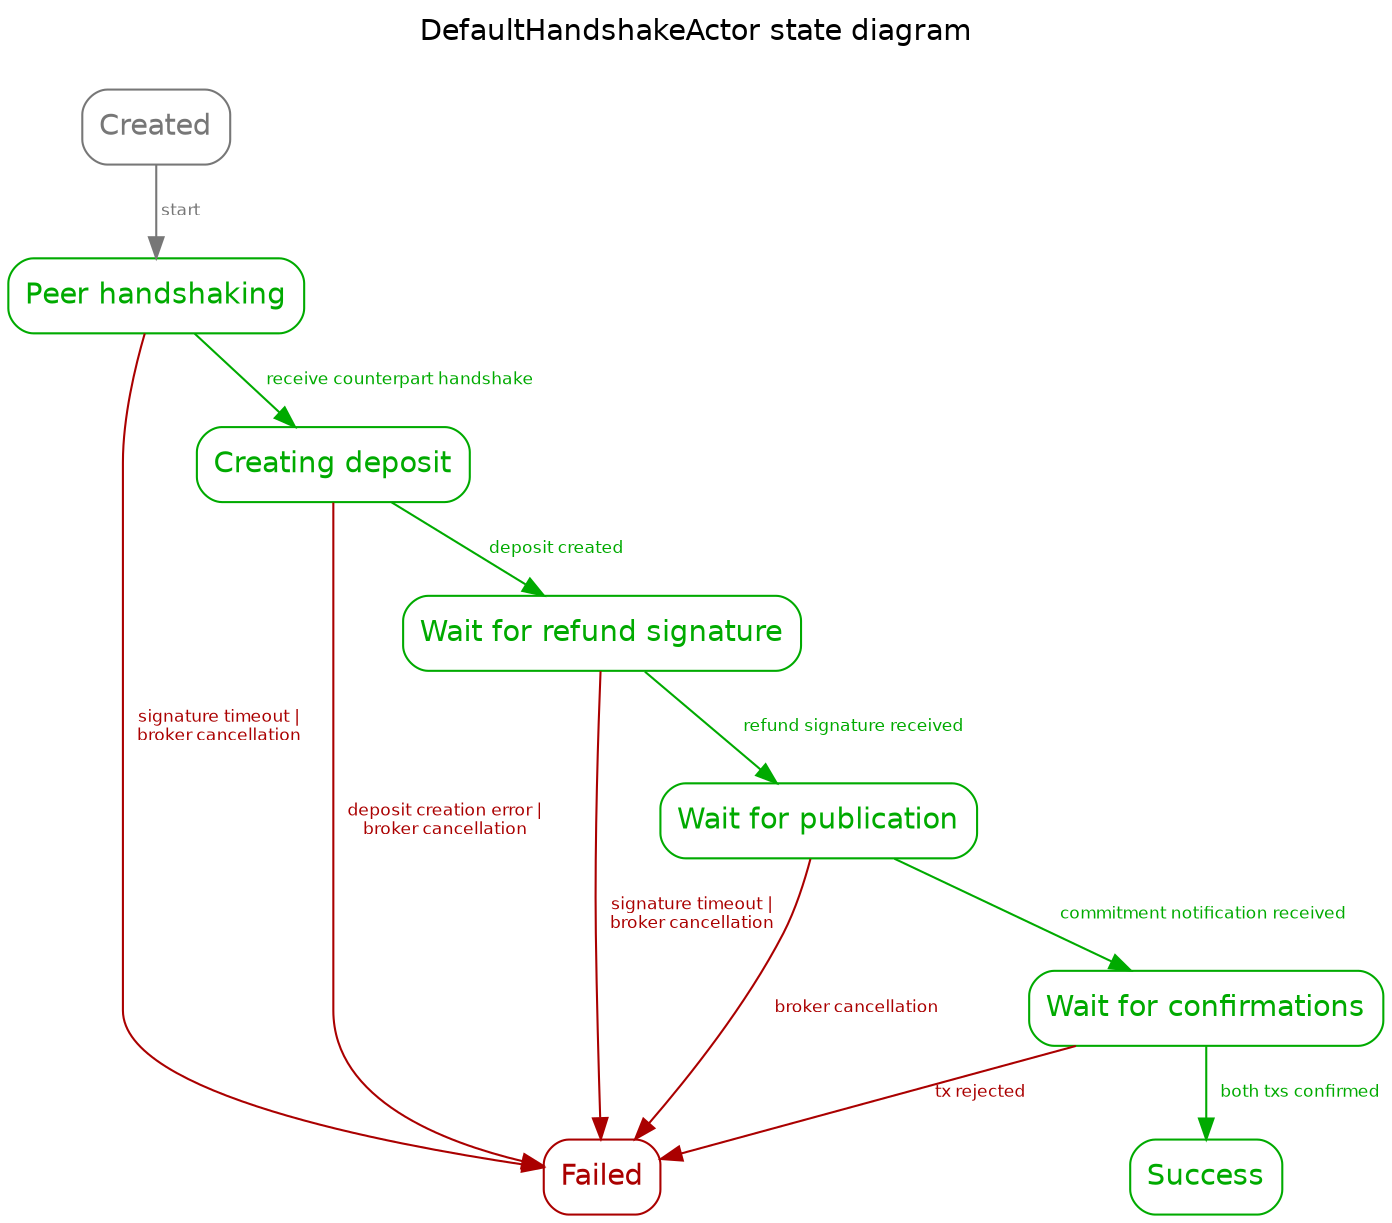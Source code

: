 digraph {

	fontname="Helvetica";
	label="DefaultHandshakeActor state diagram\n\n";
	labelloc=t;
	node [fontname="Helvetica", shape="box", style="rounded"];
	edge [fontname="Helvetica", fontsize=8];

	Created [color="#777777", fontcolor="#777777"];
	Failed [color="#aa0000", fontcolor="#aa0000"];

	node [color="#00aa00", fontcolor="#00aa00"];
	PeerHandshaking [label="Peer handshaking"];
	CreatingDeposit [label="Creating deposit"];
	WaitForRefundSignature [label="Wait for refund signature"];
	WaitForPublication [label="Wait for publication"];
	WaitForConfirmations [label="Wait for confirmations"];
	Success;

	Created -> PeerHandshaking [label=" start", color="#777777", fontcolor="#777777"];

	edge [color="#00aa00", fontcolor="#00aa00"];
	PeerHandshaking -> CreatingDeposit [label="   receive counterpart handshake"];
	CreatingDeposit -> WaitForRefundSignature [label="   deposit created"];
	WaitForRefundSignature -> WaitForPublication [label="   refund signature received"];
	WaitForPublication -> WaitForConfirmations [label="   commitment notification received"];
	WaitForConfirmations -> Success [label="   both txs confirmed"];

	edge [color="#aa0000", fontcolor="#aa0000"];
	PeerHandshaking -> Failed [label="   signature timeout |\n   broker cancellation"];
	CreatingDeposit -> Failed [label="   deposit creation error |\n   broker cancellation"];
	WaitForRefundSignature -> Failed [label="   signature timeout |\n   broker cancellation"];
	WaitForPublication -> Failed [label="   broker cancellation"];
	WaitForConfirmations -> Failed [label="   tx rejected"];
}

